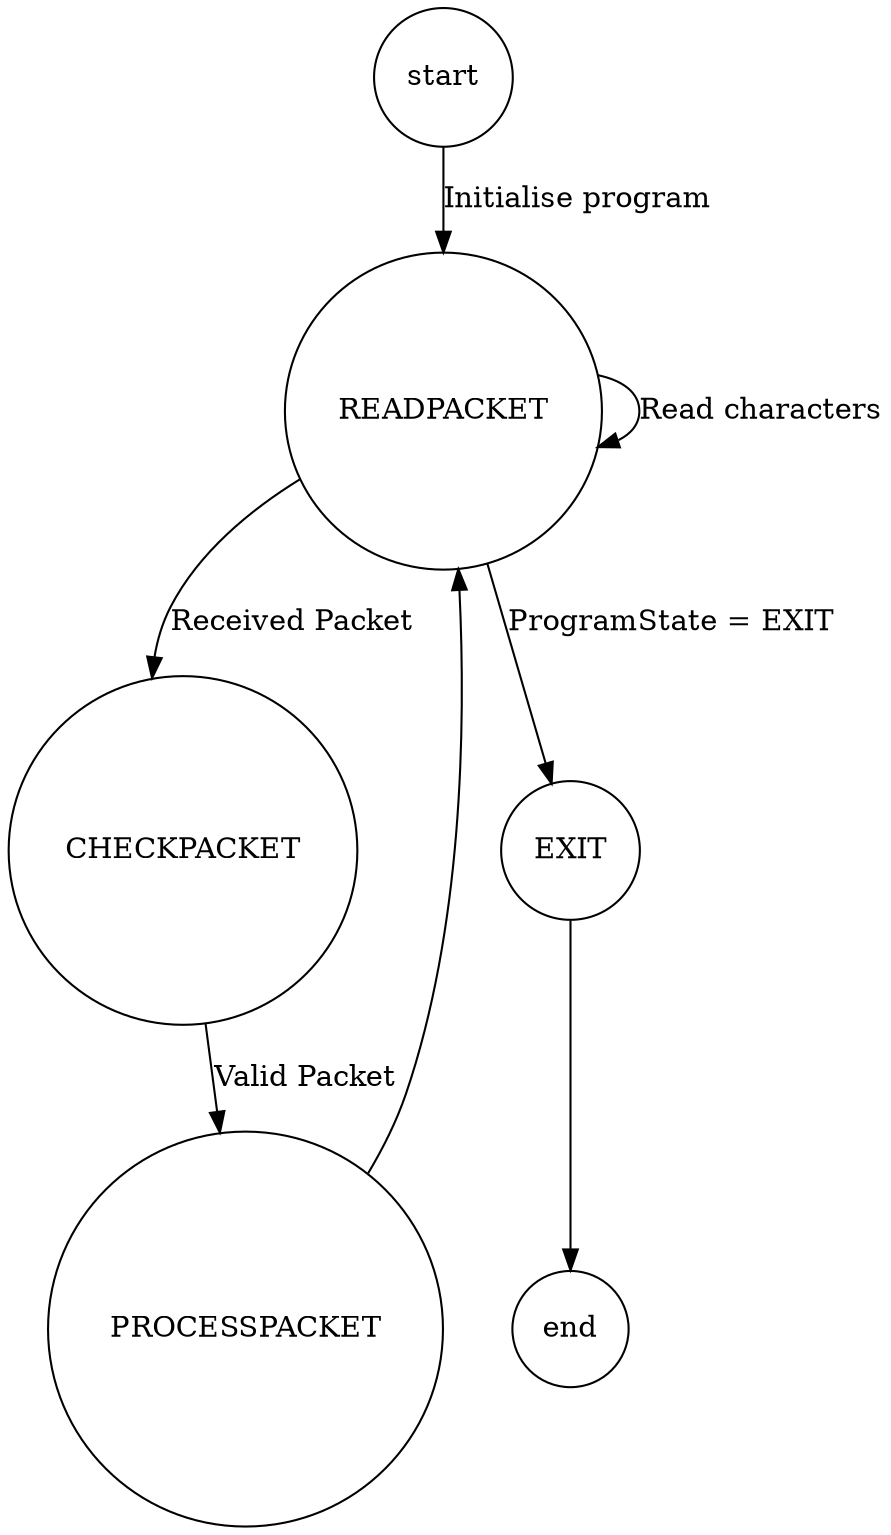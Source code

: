 digraph fsm {
	graph [ rankdir = TB ];
	node [shape = "circle" ];
	ordering="out";
	{rank=min start}
	{rankdir=LR  }
	{rank=max end}
	start -> READPACKET [ label = "Initialise program" ];
	READPACKET -> READPACKET [ label = "Read characters" ];
	READPACKET -> CHECKPACKET [ label = "Received Packet" ];
	CHECKPACKET -> PROCESSPACKET [ label = "Valid Packet" ];
	PROCESSPACKET -> READPACKET;
	READPACKET -> EXIT [ label = "ProgramState = EXIT" ];
	EXIT -> end;
}